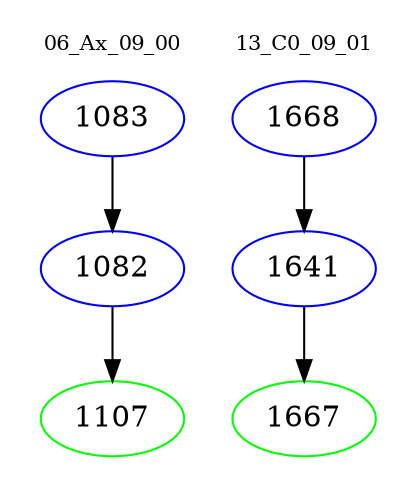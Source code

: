 digraph{
subgraph cluster_0 {
color = white
label = "06_Ax_09_00";
fontsize=10;
T0_1083 [label="1083", color="blue"]
T0_1083 -> T0_1082 [color="black"]
T0_1082 [label="1082", color="blue"]
T0_1082 -> T0_1107 [color="black"]
T0_1107 [label="1107", color="green"]
}
subgraph cluster_1 {
color = white
label = "13_C0_09_01";
fontsize=10;
T1_1668 [label="1668", color="blue"]
T1_1668 -> T1_1641 [color="black"]
T1_1641 [label="1641", color="blue"]
T1_1641 -> T1_1667 [color="black"]
T1_1667 [label="1667", color="green"]
}
}
